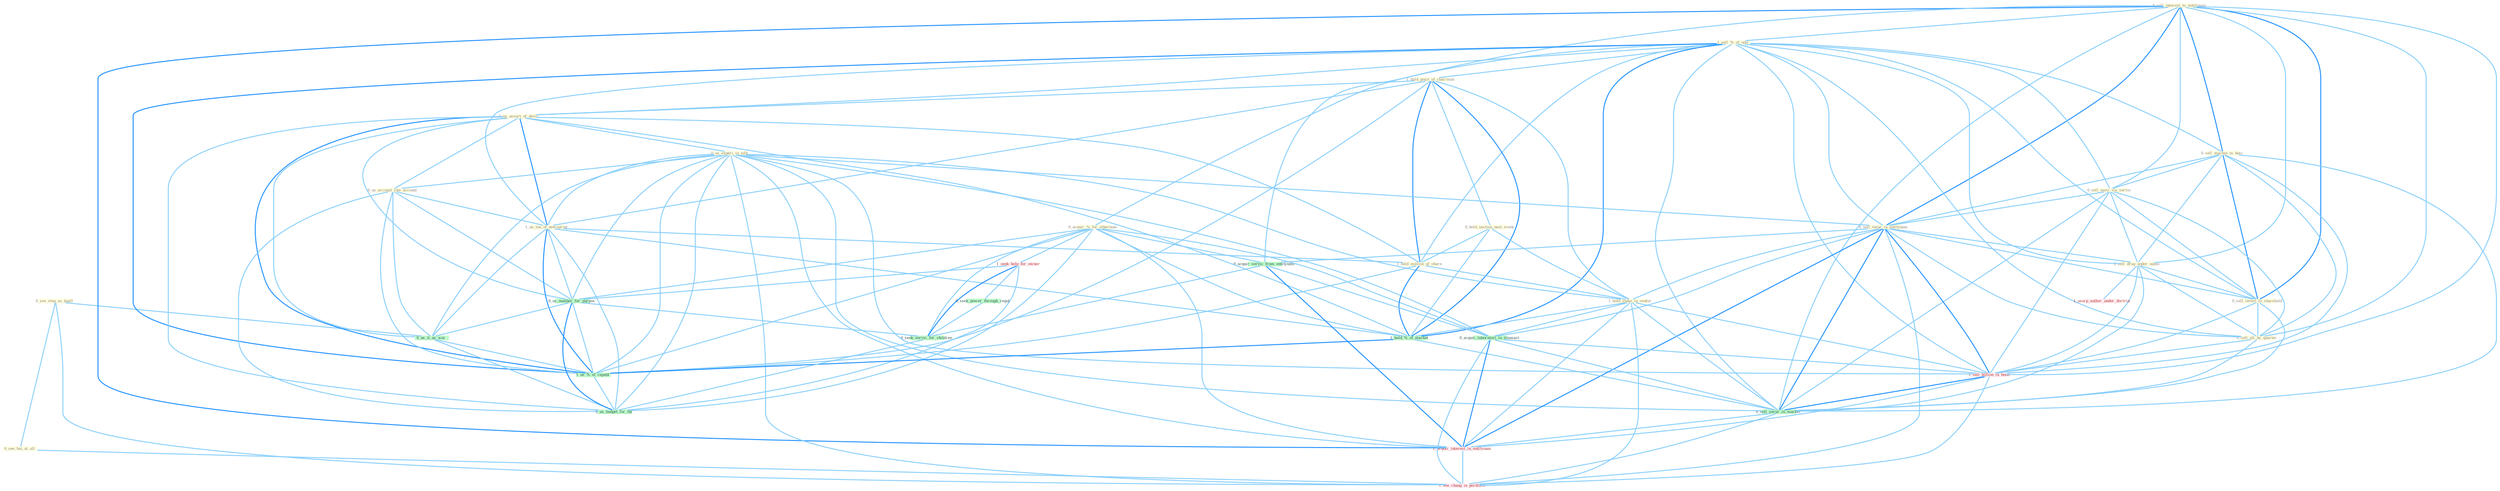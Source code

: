 Graph G{ 
    node
    [shape=polygon,style=filled,width=.5,height=.06,color="#BDFCC9",fixedsize=true,fontsize=4,
    fontcolor="#2f4f4f"];
    {node
    [color="#ffffe0", fontcolor="#8b7d6b"] "0_see_step_as_knell " "0_sell_interest_to_entitynam " "1_sell_%_of_unit " "0_sell_machin_to_busi " "1_hold_posit_of_chairman " "0_sell_movi_via_servic " "1_us_assort_of_devic " "0_acquir_%_for_othernum " "0_see_bui_at_all " "0_us_experi_in_talk " "0_us_account_like_account " "1_us_ton_of_newsprint " "0_hold_auction_next_week " "1_hold_million_of_share " "0_sell_insur_in_entitynam " "0_sell_drug_under_name " "0_sell_invest_to_sharehold " "0_sell_all_by_quarter " "1_hold_stake_in_ventur "}
{node [color="#fff0f5", fontcolor="#b22222"] "1_seek_help_for_owner " "1_sell_billion_in_bond " "1_usurp_author_under_doctrin " "1_acquir_interest_in_entitynam " "1_see_chang_in_portfolio "}
edge [color="#B0E2FF"];

	"0_see_step_as_knell " -- "0_see_bui_at_all " [w="1", color="#87cefa" ];
	"0_see_step_as_knell " -- "0_us_it_as_wai " [w="1", color="#87cefa" ];
	"0_see_step_as_knell " -- "1_see_chang_in_portfolio " [w="1", color="#87cefa" ];
	"0_sell_interest_to_entitynam " -- "1_sell_%_of_unit " [w="1", color="#87cefa" ];
	"0_sell_interest_to_entitynam " -- "0_sell_machin_to_busi " [w="2", color="#1e90ff" , len=0.8];
	"0_sell_interest_to_entitynam " -- "0_sell_movi_via_servic " [w="1", color="#87cefa" ];
	"0_sell_interest_to_entitynam " -- "0_sell_insur_in_entitynam " [w="2", color="#1e90ff" , len=0.8];
	"0_sell_interest_to_entitynam " -- "0_sell_drug_under_name " [w="1", color="#87cefa" ];
	"0_sell_interest_to_entitynam " -- "0_sell_invest_to_sharehold " [w="2", color="#1e90ff" , len=0.8];
	"0_sell_interest_to_entitynam " -- "0_sell_all_by_quarter " [w="1", color="#87cefa" ];
	"0_sell_interest_to_entitynam " -- "0_acquir_servic_from_entitynam " [w="1", color="#87cefa" ];
	"0_sell_interest_to_entitynam " -- "1_sell_billion_in_bond " [w="1", color="#87cefa" ];
	"0_sell_interest_to_entitynam " -- "0_sell_secur_in_market " [w="1", color="#87cefa" ];
	"0_sell_interest_to_entitynam " -- "1_acquir_interest_in_entitynam " [w="2", color="#1e90ff" , len=0.8];
	"1_sell_%_of_unit " -- "0_sell_machin_to_busi " [w="1", color="#87cefa" ];
	"1_sell_%_of_unit " -- "1_hold_posit_of_chairman " [w="1", color="#87cefa" ];
	"1_sell_%_of_unit " -- "0_sell_movi_via_servic " [w="1", color="#87cefa" ];
	"1_sell_%_of_unit " -- "1_us_assort_of_devic " [w="1", color="#87cefa" ];
	"1_sell_%_of_unit " -- "0_acquir_%_for_othernum " [w="1", color="#87cefa" ];
	"1_sell_%_of_unit " -- "1_us_ton_of_newsprint " [w="1", color="#87cefa" ];
	"1_sell_%_of_unit " -- "1_hold_million_of_share " [w="1", color="#87cefa" ];
	"1_sell_%_of_unit " -- "0_sell_insur_in_entitynam " [w="1", color="#87cefa" ];
	"1_sell_%_of_unit " -- "0_sell_drug_under_name " [w="1", color="#87cefa" ];
	"1_sell_%_of_unit " -- "0_sell_invest_to_sharehold " [w="1", color="#87cefa" ];
	"1_sell_%_of_unit " -- "0_sell_all_by_quarter " [w="1", color="#87cefa" ];
	"1_sell_%_of_unit " -- "1_hold_%_of_market " [w="2", color="#1e90ff" , len=0.8];
	"1_sell_%_of_unit " -- "1_sell_billion_in_bond " [w="1", color="#87cefa" ];
	"1_sell_%_of_unit " -- "1_us_%_of_capabl " [w="2", color="#1e90ff" , len=0.8];
	"1_sell_%_of_unit " -- "0_sell_secur_in_market " [w="1", color="#87cefa" ];
	"0_sell_machin_to_busi " -- "0_sell_movi_via_servic " [w="1", color="#87cefa" ];
	"0_sell_machin_to_busi " -- "0_sell_insur_in_entitynam " [w="1", color="#87cefa" ];
	"0_sell_machin_to_busi " -- "0_sell_drug_under_name " [w="1", color="#87cefa" ];
	"0_sell_machin_to_busi " -- "0_sell_invest_to_sharehold " [w="2", color="#1e90ff" , len=0.8];
	"0_sell_machin_to_busi " -- "0_sell_all_by_quarter " [w="1", color="#87cefa" ];
	"0_sell_machin_to_busi " -- "1_sell_billion_in_bond " [w="1", color="#87cefa" ];
	"0_sell_machin_to_busi " -- "0_sell_secur_in_market " [w="1", color="#87cefa" ];
	"1_hold_posit_of_chairman " -- "1_us_assort_of_devic " [w="1", color="#87cefa" ];
	"1_hold_posit_of_chairman " -- "1_us_ton_of_newsprint " [w="1", color="#87cefa" ];
	"1_hold_posit_of_chairman " -- "0_hold_auction_next_week " [w="1", color="#87cefa" ];
	"1_hold_posit_of_chairman " -- "1_hold_million_of_share " [w="2", color="#1e90ff" , len=0.8];
	"1_hold_posit_of_chairman " -- "1_hold_stake_in_ventur " [w="1", color="#87cefa" ];
	"1_hold_posit_of_chairman " -- "1_hold_%_of_market " [w="2", color="#1e90ff" , len=0.8];
	"1_hold_posit_of_chairman " -- "1_us_%_of_capabl " [w="1", color="#87cefa" ];
	"0_sell_movi_via_servic " -- "0_sell_insur_in_entitynam " [w="1", color="#87cefa" ];
	"0_sell_movi_via_servic " -- "0_sell_drug_under_name " [w="1", color="#87cefa" ];
	"0_sell_movi_via_servic " -- "0_sell_invest_to_sharehold " [w="1", color="#87cefa" ];
	"0_sell_movi_via_servic " -- "0_sell_all_by_quarter " [w="1", color="#87cefa" ];
	"0_sell_movi_via_servic " -- "1_sell_billion_in_bond " [w="1", color="#87cefa" ];
	"0_sell_movi_via_servic " -- "0_sell_secur_in_market " [w="1", color="#87cefa" ];
	"1_us_assort_of_devic " -- "0_us_experi_in_talk " [w="1", color="#87cefa" ];
	"1_us_assort_of_devic " -- "0_us_account_like_account " [w="1", color="#87cefa" ];
	"1_us_assort_of_devic " -- "1_us_ton_of_newsprint " [w="2", color="#1e90ff" , len=0.8];
	"1_us_assort_of_devic " -- "1_hold_million_of_share " [w="1", color="#87cefa" ];
	"1_us_assort_of_devic " -- "1_hold_%_of_market " [w="1", color="#87cefa" ];
	"1_us_assort_of_devic " -- "0_us_number_for_purpos " [w="1", color="#87cefa" ];
	"1_us_assort_of_devic " -- "0_us_it_as_wai " [w="1", color="#87cefa" ];
	"1_us_assort_of_devic " -- "1_us_%_of_capabl " [w="2", color="#1e90ff" , len=0.8];
	"1_us_assort_of_devic " -- "0_us_budget_for_thi " [w="1", color="#87cefa" ];
	"0_acquir_%_for_othernum " -- "1_seek_help_for_owner " [w="1", color="#87cefa" ];
	"0_acquir_%_for_othernum " -- "0_acquir_servic_from_entitynam " [w="1", color="#87cefa" ];
	"0_acquir_%_for_othernum " -- "1_hold_%_of_market " [w="1", color="#87cefa" ];
	"0_acquir_%_for_othernum " -- "0_us_number_for_purpos " [w="1", color="#87cefa" ];
	"0_acquir_%_for_othernum " -- "0_acquir_laboratori_in_transact " [w="1", color="#87cefa" ];
	"0_acquir_%_for_othernum " -- "1_us_%_of_capabl " [w="1", color="#87cefa" ];
	"0_acquir_%_for_othernum " -- "1_acquir_interest_in_entitynam " [w="1", color="#87cefa" ];
	"0_acquir_%_for_othernum " -- "0_seek_servic_for_children " [w="1", color="#87cefa" ];
	"0_acquir_%_for_othernum " -- "0_us_budget_for_thi " [w="1", color="#87cefa" ];
	"0_see_bui_at_all " -- "1_see_chang_in_portfolio " [w="1", color="#87cefa" ];
	"0_us_experi_in_talk " -- "0_us_account_like_account " [w="1", color="#87cefa" ];
	"0_us_experi_in_talk " -- "1_us_ton_of_newsprint " [w="1", color="#87cefa" ];
	"0_us_experi_in_talk " -- "0_sell_insur_in_entitynam " [w="1", color="#87cefa" ];
	"0_us_experi_in_talk " -- "1_hold_stake_in_ventur " [w="1", color="#87cefa" ];
	"0_us_experi_in_talk " -- "0_us_number_for_purpos " [w="1", color="#87cefa" ];
	"0_us_experi_in_talk " -- "0_acquir_laboratori_in_transact " [w="1", color="#87cefa" ];
	"0_us_experi_in_talk " -- "1_sell_billion_in_bond " [w="1", color="#87cefa" ];
	"0_us_experi_in_talk " -- "0_us_it_as_wai " [w="1", color="#87cefa" ];
	"0_us_experi_in_talk " -- "1_us_%_of_capabl " [w="1", color="#87cefa" ];
	"0_us_experi_in_talk " -- "0_sell_secur_in_market " [w="1", color="#87cefa" ];
	"0_us_experi_in_talk " -- "1_acquir_interest_in_entitynam " [w="1", color="#87cefa" ];
	"0_us_experi_in_talk " -- "1_see_chang_in_portfolio " [w="1", color="#87cefa" ];
	"0_us_experi_in_talk " -- "0_us_budget_for_thi " [w="1", color="#87cefa" ];
	"0_us_account_like_account " -- "1_us_ton_of_newsprint " [w="1", color="#87cefa" ];
	"0_us_account_like_account " -- "0_us_number_for_purpos " [w="1", color="#87cefa" ];
	"0_us_account_like_account " -- "0_us_it_as_wai " [w="1", color="#87cefa" ];
	"0_us_account_like_account " -- "1_us_%_of_capabl " [w="1", color="#87cefa" ];
	"0_us_account_like_account " -- "0_us_budget_for_thi " [w="1", color="#87cefa" ];
	"1_us_ton_of_newsprint " -- "1_hold_million_of_share " [w="1", color="#87cefa" ];
	"1_us_ton_of_newsprint " -- "1_hold_%_of_market " [w="1", color="#87cefa" ];
	"1_us_ton_of_newsprint " -- "0_us_number_for_purpos " [w="1", color="#87cefa" ];
	"1_us_ton_of_newsprint " -- "0_us_it_as_wai " [w="1", color="#87cefa" ];
	"1_us_ton_of_newsprint " -- "1_us_%_of_capabl " [w="2", color="#1e90ff" , len=0.8];
	"1_us_ton_of_newsprint " -- "0_us_budget_for_thi " [w="1", color="#87cefa" ];
	"0_hold_auction_next_week " -- "1_hold_million_of_share " [w="1", color="#87cefa" ];
	"0_hold_auction_next_week " -- "1_hold_stake_in_ventur " [w="1", color="#87cefa" ];
	"0_hold_auction_next_week " -- "1_hold_%_of_market " [w="1", color="#87cefa" ];
	"1_hold_million_of_share " -- "1_hold_stake_in_ventur " [w="1", color="#87cefa" ];
	"1_hold_million_of_share " -- "1_hold_%_of_market " [w="2", color="#1e90ff" , len=0.8];
	"1_hold_million_of_share " -- "1_us_%_of_capabl " [w="1", color="#87cefa" ];
	"0_sell_insur_in_entitynam " -- "0_sell_drug_under_name " [w="1", color="#87cefa" ];
	"0_sell_insur_in_entitynam " -- "0_sell_invest_to_sharehold " [w="1", color="#87cefa" ];
	"0_sell_insur_in_entitynam " -- "0_sell_all_by_quarter " [w="1", color="#87cefa" ];
	"0_sell_insur_in_entitynam " -- "1_hold_stake_in_ventur " [w="1", color="#87cefa" ];
	"0_sell_insur_in_entitynam " -- "0_acquir_servic_from_entitynam " [w="1", color="#87cefa" ];
	"0_sell_insur_in_entitynam " -- "0_acquir_laboratori_in_transact " [w="1", color="#87cefa" ];
	"0_sell_insur_in_entitynam " -- "1_sell_billion_in_bond " [w="2", color="#1e90ff" , len=0.8];
	"0_sell_insur_in_entitynam " -- "0_sell_secur_in_market " [w="2", color="#1e90ff" , len=0.8];
	"0_sell_insur_in_entitynam " -- "1_acquir_interest_in_entitynam " [w="2", color="#1e90ff" , len=0.8];
	"0_sell_insur_in_entitynam " -- "1_see_chang_in_portfolio " [w="1", color="#87cefa" ];
	"0_sell_drug_under_name " -- "0_sell_invest_to_sharehold " [w="1", color="#87cefa" ];
	"0_sell_drug_under_name " -- "0_sell_all_by_quarter " [w="1", color="#87cefa" ];
	"0_sell_drug_under_name " -- "1_sell_billion_in_bond " [w="1", color="#87cefa" ];
	"0_sell_drug_under_name " -- "1_usurp_author_under_doctrin " [w="1", color="#87cefa" ];
	"0_sell_drug_under_name " -- "0_sell_secur_in_market " [w="1", color="#87cefa" ];
	"0_sell_invest_to_sharehold " -- "0_sell_all_by_quarter " [w="1", color="#87cefa" ];
	"0_sell_invest_to_sharehold " -- "1_sell_billion_in_bond " [w="1", color="#87cefa" ];
	"0_sell_invest_to_sharehold " -- "0_sell_secur_in_market " [w="1", color="#87cefa" ];
	"0_sell_all_by_quarter " -- "1_sell_billion_in_bond " [w="1", color="#87cefa" ];
	"0_sell_all_by_quarter " -- "0_sell_secur_in_market " [w="1", color="#87cefa" ];
	"1_hold_stake_in_ventur " -- "1_hold_%_of_market " [w="1", color="#87cefa" ];
	"1_hold_stake_in_ventur " -- "0_acquir_laboratori_in_transact " [w="1", color="#87cefa" ];
	"1_hold_stake_in_ventur " -- "1_sell_billion_in_bond " [w="1", color="#87cefa" ];
	"1_hold_stake_in_ventur " -- "0_sell_secur_in_market " [w="1", color="#87cefa" ];
	"1_hold_stake_in_ventur " -- "1_acquir_interest_in_entitynam " [w="1", color="#87cefa" ];
	"1_hold_stake_in_ventur " -- "1_see_chang_in_portfolio " [w="1", color="#87cefa" ];
	"1_seek_help_for_owner " -- "0_seek_power_through_regul " [w="1", color="#87cefa" ];
	"1_seek_help_for_owner " -- "0_us_number_for_purpos " [w="1", color="#87cefa" ];
	"1_seek_help_for_owner " -- "0_seek_servic_for_children " [w="2", color="#1e90ff" , len=0.8];
	"1_seek_help_for_owner " -- "0_us_budget_for_thi " [w="1", color="#87cefa" ];
	"0_acquir_servic_from_entitynam " -- "0_acquir_laboratori_in_transact " [w="1", color="#87cefa" ];
	"0_acquir_servic_from_entitynam " -- "1_acquir_interest_in_entitynam " [w="2", color="#1e90ff" , len=0.8];
	"0_acquir_servic_from_entitynam " -- "0_seek_servic_for_children " [w="1", color="#87cefa" ];
	"1_hold_%_of_market " -- "1_us_%_of_capabl " [w="2", color="#1e90ff" , len=0.8];
	"1_hold_%_of_market " -- "0_sell_secur_in_market " [w="1", color="#87cefa" ];
	"0_seek_power_through_regul " -- "0_seek_servic_for_children " [w="1", color="#87cefa" ];
	"0_us_number_for_purpos " -- "0_us_it_as_wai " [w="1", color="#87cefa" ];
	"0_us_number_for_purpos " -- "1_us_%_of_capabl " [w="1", color="#87cefa" ];
	"0_us_number_for_purpos " -- "0_seek_servic_for_children " [w="1", color="#87cefa" ];
	"0_us_number_for_purpos " -- "0_us_budget_for_thi " [w="2", color="#1e90ff" , len=0.8];
	"0_acquir_laboratori_in_transact " -- "1_sell_billion_in_bond " [w="1", color="#87cefa" ];
	"0_acquir_laboratori_in_transact " -- "0_sell_secur_in_market " [w="1", color="#87cefa" ];
	"0_acquir_laboratori_in_transact " -- "1_acquir_interest_in_entitynam " [w="2", color="#1e90ff" , len=0.8];
	"0_acquir_laboratori_in_transact " -- "1_see_chang_in_portfolio " [w="1", color="#87cefa" ];
	"1_sell_billion_in_bond " -- "0_sell_secur_in_market " [w="2", color="#1e90ff" , len=0.8];
	"1_sell_billion_in_bond " -- "1_acquir_interest_in_entitynam " [w="1", color="#87cefa" ];
	"1_sell_billion_in_bond " -- "1_see_chang_in_portfolio " [w="1", color="#87cefa" ];
	"0_us_it_as_wai " -- "1_us_%_of_capabl " [w="1", color="#87cefa" ];
	"0_us_it_as_wai " -- "0_us_budget_for_thi " [w="1", color="#87cefa" ];
	"1_us_%_of_capabl " -- "0_us_budget_for_thi " [w="1", color="#87cefa" ];
	"0_sell_secur_in_market " -- "1_acquir_interest_in_entitynam " [w="1", color="#87cefa" ];
	"0_sell_secur_in_market " -- "1_see_chang_in_portfolio " [w="1", color="#87cefa" ];
	"1_acquir_interest_in_entitynam " -- "1_see_chang_in_portfolio " [w="1", color="#87cefa" ];
	"0_seek_servic_for_children " -- "0_us_budget_for_thi " [w="1", color="#87cefa" ];
}